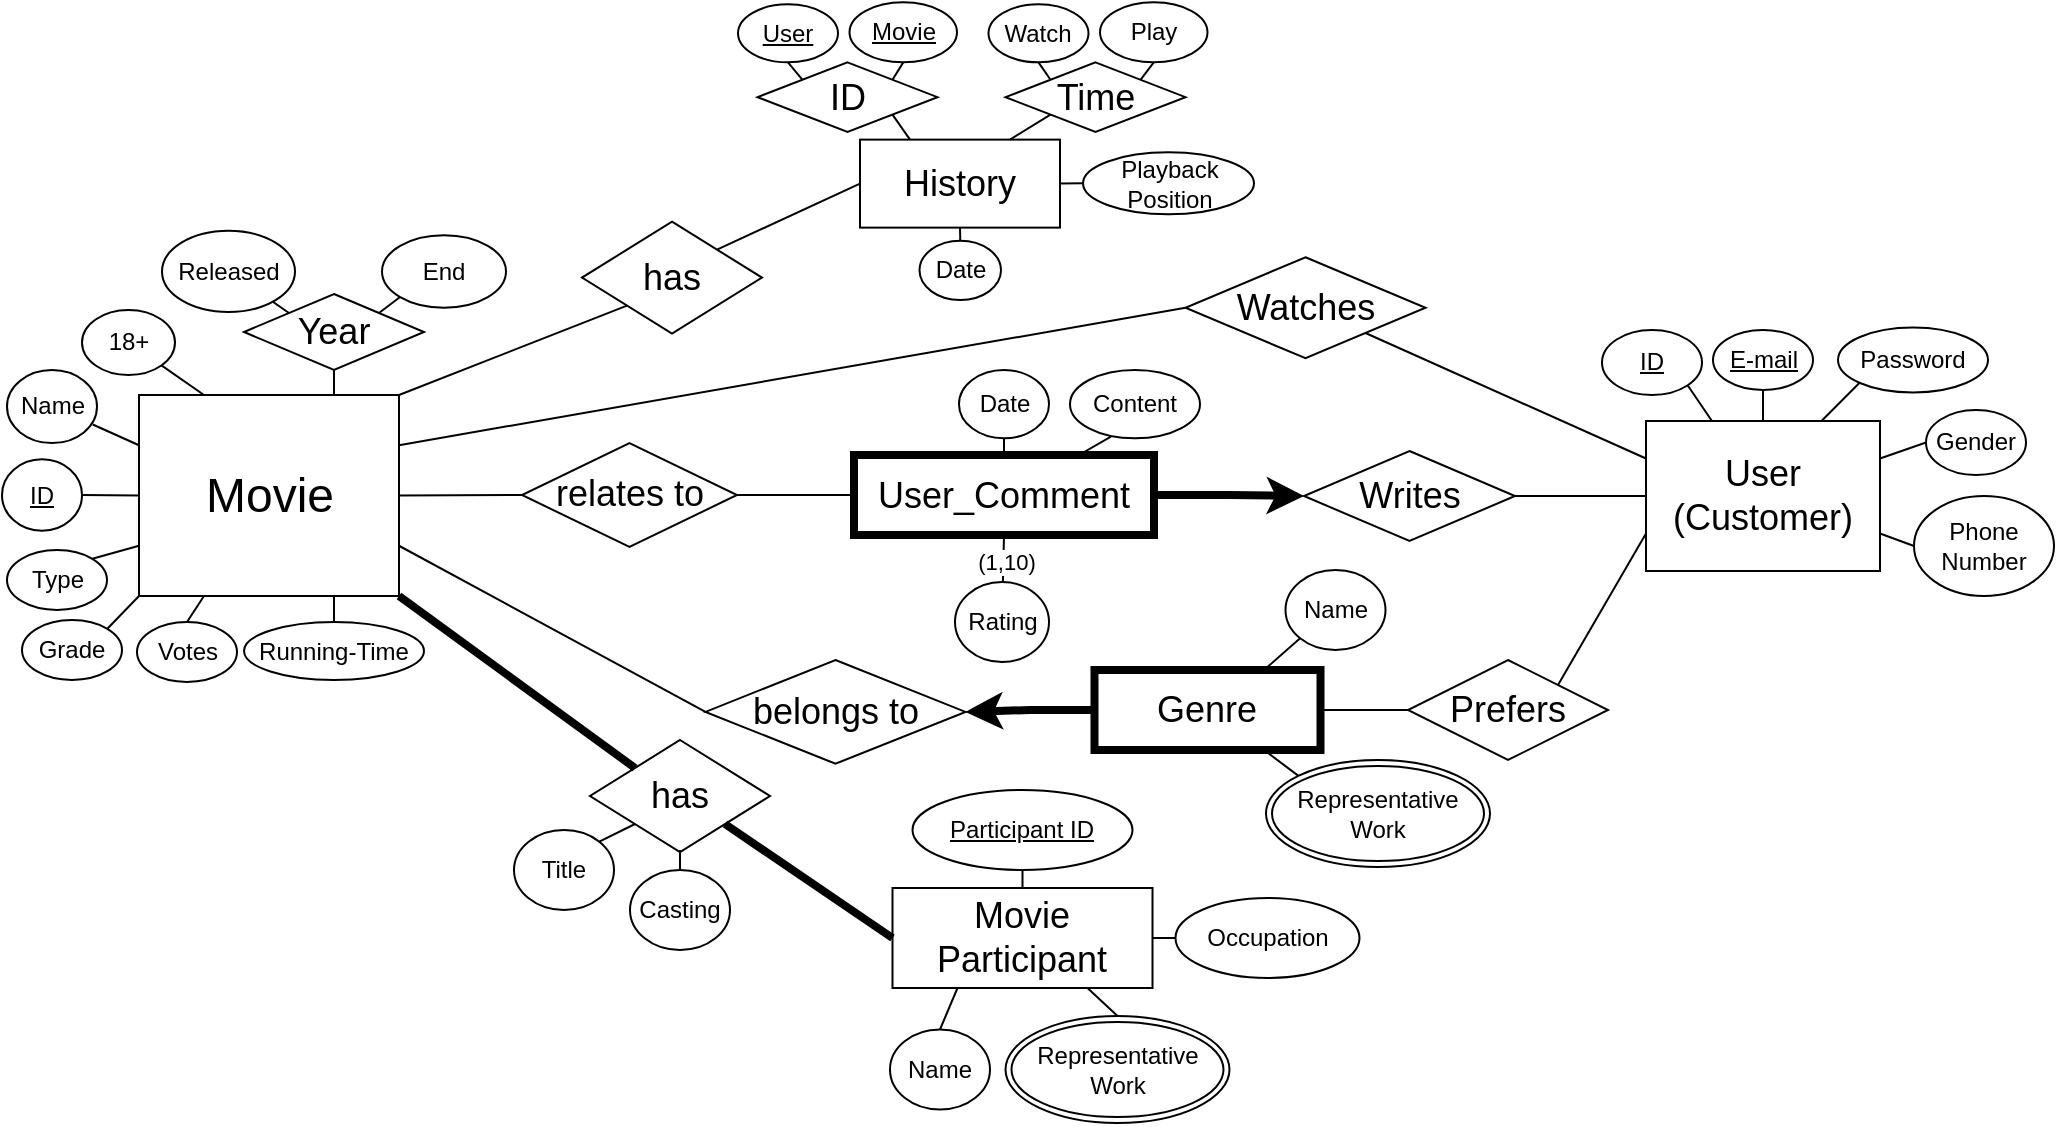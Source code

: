 <mxfile version="24.7.14" pages="2">
  <diagram id="rgVw4Kh5Wtp_J3KKhTi0" name="ER">
    <mxGraphModel dx="-350" dy="671" grid="1" gridSize="10" guides="1" tooltips="1" connect="1" arrows="1" fold="1" page="1" pageScale="1" pageWidth="827" pageHeight="1169" math="0" shadow="0">
      <root>
        <mxCell id="0" />
        <mxCell id="1" parent="0" />
        <mxCell id="Y2QeQmpJSXi7cNchoxGy-1" value="Type" style="ellipse;whiteSpace=wrap;html=1;align=center;rounded=1;" vertex="1" parent="1">
          <mxGeometry x="1912.5" y="570" width="50" height="30" as="geometry" />
        </mxCell>
        <mxCell id="Y2QeQmpJSXi7cNchoxGy-2" value="" style="edgeStyle=orthogonalEdgeStyle;rounded=0;orthogonalLoop=1;jettySize=auto;html=1;" edge="1" parent="1" source="Y2QeQmpJSXi7cNchoxGy-3">
          <mxGeometry relative="1" as="geometry">
            <mxPoint x="2637.5" y="543" as="targetPoint" />
          </mxGeometry>
        </mxCell>
        <mxCell id="Y2QeQmpJSXi7cNchoxGy-3" value="&lt;span style=&quot;font-size: 18px;&quot;&gt;User&lt;br&gt;(Customer)&lt;/span&gt;" style="whiteSpace=wrap;html=1;align=center;rounded=0;" vertex="1" parent="1">
          <mxGeometry x="2732" y="505.5" width="117" height="75" as="geometry" />
        </mxCell>
        <mxCell id="Y2QeQmpJSXi7cNchoxGy-4" value="&lt;font style=&quot;font-size: 18px;&quot;&gt;Movie Participant&lt;/font&gt;" style="whiteSpace=wrap;html=1;align=center;rounded=0;" vertex="1" parent="1">
          <mxGeometry x="2355.25" y="739" width="130" height="50" as="geometry" />
        </mxCell>
        <mxCell id="Y2QeQmpJSXi7cNchoxGy-5" value="&lt;u&gt;ID&lt;/u&gt;" style="ellipse;whiteSpace=wrap;html=1;align=center;rounded=1;" vertex="1" parent="1">
          <mxGeometry x="2710" y="460" width="50" height="32.5" as="geometry" />
        </mxCell>
        <mxCell id="Y2QeQmpJSXi7cNchoxGy-6" value="" style="endArrow=none;html=1;rounded=1;exitX=1;exitY=1;exitDx=0;exitDy=0;" edge="1" parent="1" source="Y2QeQmpJSXi7cNchoxGy-5" target="Y2QeQmpJSXi7cNchoxGy-3">
          <mxGeometry relative="1" as="geometry">
            <mxPoint x="2517.5" y="492.5" as="sourcePoint" />
            <mxPoint x="2677.5" y="492.5" as="targetPoint" />
          </mxGeometry>
        </mxCell>
        <mxCell id="Y2QeQmpJSXi7cNchoxGy-7" value="&lt;u&gt;E-mail&lt;/u&gt;" style="ellipse;whiteSpace=wrap;html=1;align=center;rounded=1;" vertex="1" parent="1">
          <mxGeometry x="2765.5" y="460" width="50" height="30" as="geometry" />
        </mxCell>
        <mxCell id="Y2QeQmpJSXi7cNchoxGy-8" value="" style="endArrow=none;html=1;rounded=1;exitX=0.5;exitY=1;exitDx=0;exitDy=0;entryX=0.5;entryY=0;entryDx=0;entryDy=0;" edge="1" parent="1" source="Y2QeQmpJSXi7cNchoxGy-7" target="Y2QeQmpJSXi7cNchoxGy-3">
          <mxGeometry relative="1" as="geometry">
            <mxPoint x="2760.5" y="436.5" as="sourcePoint" />
            <mxPoint x="2817.5" y="452.5" as="targetPoint" />
          </mxGeometry>
        </mxCell>
        <mxCell id="Y2QeQmpJSXi7cNchoxGy-9" value="Password" style="ellipse;whiteSpace=wrap;html=1;align=center;rounded=1;" vertex="1" parent="1">
          <mxGeometry x="2828" y="458.75" width="75" height="32.5" as="geometry" />
        </mxCell>
        <mxCell id="Y2QeQmpJSXi7cNchoxGy-10" value="" style="endArrow=none;html=1;rounded=1;exitX=0;exitY=1;exitDx=0;exitDy=0;entryX=0.75;entryY=0;entryDx=0;entryDy=0;" edge="1" parent="1" source="Y2QeQmpJSXi7cNchoxGy-9" target="Y2QeQmpJSXi7cNchoxGy-3">
          <mxGeometry relative="1" as="geometry">
            <mxPoint x="2790.5" y="386.5" as="sourcePoint" />
            <mxPoint x="2827.5" y="462.5" as="targetPoint" />
          </mxGeometry>
        </mxCell>
        <mxCell id="Y2QeQmpJSXi7cNchoxGy-11" value="Gender" style="ellipse;whiteSpace=wrap;html=1;align=center;rounded=1;" vertex="1" parent="1">
          <mxGeometry x="2872" y="500" width="50" height="32.5" as="geometry" />
        </mxCell>
        <mxCell id="Y2QeQmpJSXi7cNchoxGy-12" value="" style="endArrow=none;html=1;rounded=1;exitX=0;exitY=0.5;exitDx=0;exitDy=0;entryX=1;entryY=0.25;entryDx=0;entryDy=0;" edge="1" parent="1" source="Y2QeQmpJSXi7cNchoxGy-11" target="Y2QeQmpJSXi7cNchoxGy-3">
          <mxGeometry relative="1" as="geometry">
            <mxPoint x="2790.5" y="386.5" as="sourcePoint" />
            <mxPoint x="2827.5" y="462.5" as="targetPoint" />
          </mxGeometry>
        </mxCell>
        <mxCell id="Y2QeQmpJSXi7cNchoxGy-13" value="Phone Number" style="ellipse;whiteSpace=wrap;html=1;align=center;rounded=1;" vertex="1" parent="1">
          <mxGeometry x="2866" y="543" width="70" height="50" as="geometry" />
        </mxCell>
        <mxCell id="Y2QeQmpJSXi7cNchoxGy-14" value="" style="endArrow=none;html=1;rounded=1;entryX=1;entryY=0.75;entryDx=0;entryDy=0;exitX=0;exitY=0.5;exitDx=0;exitDy=0;" edge="1" parent="1" source="Y2QeQmpJSXi7cNchoxGy-13" target="Y2QeQmpJSXi7cNchoxGy-3">
          <mxGeometry relative="1" as="geometry">
            <mxPoint x="2975" y="452.5" as="sourcePoint" />
            <mxPoint x="2827.5" y="462.5" as="targetPoint" />
          </mxGeometry>
        </mxCell>
        <mxCell id="Y2QeQmpJSXi7cNchoxGy-15" value="Name" style="ellipse;whiteSpace=wrap;html=1;align=center;rounded=1;" vertex="1" parent="1">
          <mxGeometry x="1912.5" y="480" width="45" height="36.56" as="geometry" />
        </mxCell>
        <mxCell id="Y2QeQmpJSXi7cNchoxGy-16" value="Running-Time" style="ellipse;whiteSpace=wrap;html=1;align=center;rounded=1;" vertex="1" parent="1">
          <mxGeometry x="2031" y="606" width="90" height="29" as="geometry" />
        </mxCell>
        <mxCell id="Y2QeQmpJSXi7cNchoxGy-17" value="Released" style="ellipse;whiteSpace=wrap;html=1;align=center;rounded=1;" vertex="1" parent="1">
          <mxGeometry x="1990" y="410.41" width="66.5" height="40.63" as="geometry" />
        </mxCell>
        <mxCell id="Y2QeQmpJSXi7cNchoxGy-18" value="18+" style="ellipse;whiteSpace=wrap;html=1;align=center;rounded=1;" vertex="1" parent="1">
          <mxGeometry x="1950" y="450" width="46.5" height="32.5" as="geometry" />
        </mxCell>
        <mxCell id="Y2QeQmpJSXi7cNchoxGy-19" value="&lt;font style=&quot;font-size: 24px;&quot;&gt;Movie&lt;/font&gt;" style="whiteSpace=wrap;html=1;align=center;rounded=0;" vertex="1" parent="1">
          <mxGeometry x="1978.5" y="492.5" width="130" height="100.5" as="geometry" />
        </mxCell>
        <mxCell id="Y2QeQmpJSXi7cNchoxGy-20" value="&lt;font style=&quot;font-size: 18px;&quot;&gt;Prefers&lt;/font&gt;" style="shape=rhombus;perimeter=rhombusPerimeter;whiteSpace=wrap;html=1;align=center;rounded=0;" vertex="1" parent="1">
          <mxGeometry x="2613" y="625" width="100" height="50" as="geometry" />
        </mxCell>
        <mxCell id="Y2QeQmpJSXi7cNchoxGy-21" value="&lt;font style=&quot;font-size: 18px;&quot;&gt;User_Comment&lt;/font&gt;" style="whiteSpace=wrap;html=1;align=center;rounded=0;glass=0;strokeWidth=4;" vertex="1" parent="1">
          <mxGeometry x="2336" y="522.5" width="150" height="40" as="geometry" />
        </mxCell>
        <mxCell id="Y2QeQmpJSXi7cNchoxGy-22" value="Rating" style="ellipse;whiteSpace=wrap;html=1;align=center;rounded=1;" vertex="1" parent="1">
          <mxGeometry x="2386.5" y="586" width="47" height="40" as="geometry" />
        </mxCell>
        <mxCell id="Y2QeQmpJSXi7cNchoxGy-24" value="&lt;u&gt;ID&lt;/u&gt;" style="ellipse;whiteSpace=wrap;html=1;align=center;rounded=1;" vertex="1" parent="1">
          <mxGeometry x="1910" y="524.61" width="40" height="35.78" as="geometry" />
        </mxCell>
        <mxCell id="Y2QeQmpJSXi7cNchoxGy-25" value="" style="endArrow=none;html=1;rounded=1;exitX=0;exitY=0.5;exitDx=0;exitDy=0;entryX=1;entryY=0.5;entryDx=0;entryDy=0;" edge="1" parent="1" source="Y2QeQmpJSXi7cNchoxGy-19" target="Y2QeQmpJSXi7cNchoxGy-24">
          <mxGeometry relative="1" as="geometry">
            <mxPoint x="2257.5" y="506.5" as="sourcePoint" />
            <mxPoint x="2332.5" y="506.5" as="targetPoint" />
          </mxGeometry>
        </mxCell>
        <mxCell id="Y2QeQmpJSXi7cNchoxGy-26" value="" style="endArrow=none;html=1;rounded=1;entryX=0.953;entryY=0.745;entryDx=0;entryDy=0;exitX=0;exitY=0.25;exitDx=0;exitDy=0;entryPerimeter=0;" edge="1" parent="1" source="Y2QeQmpJSXi7cNchoxGy-19" target="Y2QeQmpJSXi7cNchoxGy-15">
          <mxGeometry relative="1" as="geometry">
            <mxPoint x="1956.5" y="523.5" as="sourcePoint" />
            <mxPoint x="1890.5" y="485.5" as="targetPoint" />
          </mxGeometry>
        </mxCell>
        <mxCell id="Y2QeQmpJSXi7cNchoxGy-27" value="" style="endArrow=none;html=1;rounded=1;entryX=1;entryY=0;entryDx=0;entryDy=0;exitX=0;exitY=0.75;exitDx=0;exitDy=0;" edge="1" parent="1" source="Y2QeQmpJSXi7cNchoxGy-19" target="Y2QeQmpJSXi7cNchoxGy-1">
          <mxGeometry relative="1" as="geometry">
            <mxPoint x="1995.5" y="571.5" as="sourcePoint" />
            <mxPoint x="1910.5" y="435.5" as="targetPoint" />
          </mxGeometry>
        </mxCell>
        <mxCell id="Y2QeQmpJSXi7cNchoxGy-28" value="" style="endArrow=none;html=1;rounded=1;entryX=0.5;entryY=0;entryDx=0;entryDy=0;exitX=0.75;exitY=1;exitDx=0;exitDy=0;" edge="1" parent="1" source="Y2QeQmpJSXi7cNchoxGy-19" target="Y2QeQmpJSXi7cNchoxGy-16">
          <mxGeometry relative="1" as="geometry">
            <mxPoint x="2002.5" y="481.5" as="sourcePoint" />
            <mxPoint x="1950.5" y="395.5" as="targetPoint" />
          </mxGeometry>
        </mxCell>
        <mxCell id="Y2QeQmpJSXi7cNchoxGy-29" value="" style="endArrow=none;html=1;rounded=1;exitX=0;exitY=0;exitDx=0;exitDy=0;" edge="1" parent="1" source="Y2QeQmpJSXi7cNchoxGy-69" target="Y2QeQmpJSXi7cNchoxGy-17">
          <mxGeometry relative="1" as="geometry">
            <mxPoint x="2019" y="393" as="sourcePoint" />
            <mxPoint x="2017" y="404" as="targetPoint" />
          </mxGeometry>
        </mxCell>
        <mxCell id="Y2QeQmpJSXi7cNchoxGy-30" value="" style="endArrow=none;html=1;rounded=1;entryX=1;entryY=1;entryDx=0;entryDy=0;exitX=0.25;exitY=0;exitDx=0;exitDy=0;" edge="1" parent="1" source="Y2QeQmpJSXi7cNchoxGy-19" target="Y2QeQmpJSXi7cNchoxGy-18">
          <mxGeometry relative="1" as="geometry">
            <mxPoint x="2002.5" y="481.5" as="sourcePoint" />
            <mxPoint x="2054.5" y="380.5" as="targetPoint" />
          </mxGeometry>
        </mxCell>
        <mxCell id="Y2QeQmpJSXi7cNchoxGy-31" value="Date" style="ellipse;whiteSpace=wrap;html=1;align=center;rounded=1;" vertex="1" parent="1">
          <mxGeometry x="2388.5" y="480" width="45" height="34.13" as="geometry" />
        </mxCell>
        <mxCell id="Y2QeQmpJSXi7cNchoxGy-32" value="Content" style="ellipse;whiteSpace=wrap;html=1;align=center;rounded=1;" vertex="1" parent="1">
          <mxGeometry x="2444" y="480" width="65" height="34.13" as="geometry" />
        </mxCell>
        <mxCell id="Y2QeQmpJSXi7cNchoxGy-34" value="" style="endArrow=none;html=1;rounded=1;exitX=0.5;exitY=1;exitDx=0;exitDy=0;" edge="1" parent="1" source="Y2QeQmpJSXi7cNchoxGy-21" target="Y2QeQmpJSXi7cNchoxGy-22">
          <mxGeometry relative="1" as="geometry">
            <mxPoint x="2434" y="780" as="sourcePoint" />
            <mxPoint x="2338" y="592.5" as="targetPoint" />
          </mxGeometry>
        </mxCell>
        <mxCell id="CK9RRE3O3jIJMYVnEYLk-2" value="(1,10)" style="edgeLabel;html=1;align=center;verticalAlign=middle;resizable=0;points=[];" vertex="1" connectable="0" parent="Y2QeQmpJSXi7cNchoxGy-34">
          <mxGeometry x="-0.424" y="1" relative="1" as="geometry">
            <mxPoint y="6" as="offset" />
          </mxGeometry>
        </mxCell>
        <mxCell id="Y2QeQmpJSXi7cNchoxGy-35" value="" style="endArrow=none;html=1;rounded=1;exitX=0.5;exitY=0;exitDx=0;exitDy=0;entryX=0.5;entryY=1;entryDx=0;entryDy=0;" edge="1" parent="1" source="Y2QeQmpJSXi7cNchoxGy-21" target="Y2QeQmpJSXi7cNchoxGy-31">
          <mxGeometry relative="1" as="geometry">
            <mxPoint x="2444" y="790" as="sourcePoint" />
            <mxPoint x="2411" y="506.5" as="targetPoint" />
          </mxGeometry>
        </mxCell>
        <mxCell id="Y2QeQmpJSXi7cNchoxGy-36" value="" style="endArrow=none;html=1;rounded=1;exitX=0.75;exitY=0;exitDx=0;exitDy=0;entryX=0.315;entryY=0.975;entryDx=0;entryDy=0;entryPerimeter=0;" edge="1" parent="1" source="Y2QeQmpJSXi7cNchoxGy-21" target="Y2QeQmpJSXi7cNchoxGy-32">
          <mxGeometry relative="1" as="geometry">
            <mxPoint x="2454" y="800" as="sourcePoint" />
            <mxPoint x="2441" y="690" as="targetPoint" />
          </mxGeometry>
        </mxCell>
        <mxCell id="Y2QeQmpJSXi7cNchoxGy-37" value="&lt;font style=&quot;font-size: 18px;&quot;&gt;Writes&lt;/font&gt;" style="shape=rhombus;perimeter=rhombusPerimeter;whiteSpace=wrap;html=1;align=center;rounded=0;" vertex="1" parent="1">
          <mxGeometry x="2561" y="520.5" width="105.5" height="45" as="geometry" />
        </mxCell>
        <mxCell id="Y2QeQmpJSXi7cNchoxGy-38" value="&lt;span style=&quot;font-size: 18px;&quot;&gt;relates to&lt;/span&gt;" style="shape=rhombus;perimeter=rhombusPerimeter;whiteSpace=wrap;html=1;align=center;rounded=0;" vertex="1" parent="1">
          <mxGeometry x="2170" y="516.56" width="107.5" height="51.88" as="geometry" />
        </mxCell>
        <mxCell id="Y2QeQmpJSXi7cNchoxGy-39" value="Name" style="ellipse;whiteSpace=wrap;html=1;align=center;rounded=1;" vertex="1" parent="1">
          <mxGeometry x="2354" y="809.75" width="50" height="40" as="geometry" />
        </mxCell>
        <mxCell id="Y2QeQmpJSXi7cNchoxGy-40" value="Occupation" style="ellipse;whiteSpace=wrap;html=1;align=center;rounded=1;" vertex="1" parent="1">
          <mxGeometry x="2496.75" y="744" width="92" height="40" as="geometry" />
        </mxCell>
        <mxCell id="Y2QeQmpJSXi7cNchoxGy-42" value="&lt;u&gt;Participant ID&lt;/u&gt;" style="ellipse;whiteSpace=wrap;html=1;align=center;rounded=1;" vertex="1" parent="1">
          <mxGeometry x="2365.25" y="690" width="110" height="40" as="geometry" />
        </mxCell>
        <mxCell id="Y2QeQmpJSXi7cNchoxGy-43" value="" style="endArrow=none;html=1;rounded=1;entryX=0.5;entryY=0;entryDx=0;entryDy=0;exitX=0.75;exitY=1;exitDx=0;exitDy=0;" edge="1" parent="1" source="Y2QeQmpJSXi7cNchoxGy-4" target="ez08-odmeZJ5CBeFPg-b-1">
          <mxGeometry relative="1" as="geometry">
            <mxPoint x="1903.75" y="814" as="sourcePoint" />
            <mxPoint x="2468.75" y="811.0" as="targetPoint" />
          </mxGeometry>
        </mxCell>
        <mxCell id="Y2QeQmpJSXi7cNchoxGy-44" value="" style="endArrow=none;html=1;rounded=1;entryX=0;entryY=0.5;entryDx=0;entryDy=0;exitX=1;exitY=0.5;exitDx=0;exitDy=0;" edge="1" parent="1" source="Y2QeQmpJSXi7cNchoxGy-4" target="Y2QeQmpJSXi7cNchoxGy-40">
          <mxGeometry relative="1" as="geometry">
            <mxPoint x="2398.75" y="816" as="sourcePoint" />
            <mxPoint x="2403.75" y="835" as="targetPoint" />
          </mxGeometry>
        </mxCell>
        <mxCell id="Y2QeQmpJSXi7cNchoxGy-45" value="" style="endArrow=none;html=1;rounded=1;entryX=0.5;entryY=1;entryDx=0;entryDy=0;exitX=0.5;exitY=0;exitDx=0;exitDy=0;" edge="1" parent="1" source="Y2QeQmpJSXi7cNchoxGy-4" target="Y2QeQmpJSXi7cNchoxGy-42">
          <mxGeometry relative="1" as="geometry">
            <mxPoint x="2408.75" y="826" as="sourcePoint" />
            <mxPoint x="2413.75" y="845" as="targetPoint" />
          </mxGeometry>
        </mxCell>
        <mxCell id="Y2QeQmpJSXi7cNchoxGy-46" value="" style="endArrow=none;html=1;rounded=1;exitX=0.25;exitY=1;exitDx=0;exitDy=0;entryX=0.5;entryY=0;entryDx=0;entryDy=0;" edge="1" parent="1" source="Y2QeQmpJSXi7cNchoxGy-4" target="Y2QeQmpJSXi7cNchoxGy-39">
          <mxGeometry relative="1" as="geometry">
            <mxPoint x="2418.75" y="836" as="sourcePoint" />
            <mxPoint x="2457.75" y="720" as="targetPoint" />
          </mxGeometry>
        </mxCell>
        <mxCell id="Y2QeQmpJSXi7cNchoxGy-47" value="End" style="ellipse;whiteSpace=wrap;html=1;align=center;rounded=1;" vertex="1" parent="1">
          <mxGeometry x="2100" y="412.63" width="62" height="36.19" as="geometry" />
        </mxCell>
        <mxCell id="Y2QeQmpJSXi7cNchoxGy-48" value="" style="endArrow=none;html=1;rounded=1;entryX=0;entryY=1;entryDx=0;entryDy=0;exitX=1;exitY=0;exitDx=0;exitDy=0;" edge="1" parent="1" source="Y2QeQmpJSXi7cNchoxGy-69" target="Y2QeQmpJSXi7cNchoxGy-47">
          <mxGeometry relative="1" as="geometry">
            <mxPoint x="2069" y="383" as="sourcePoint" />
            <mxPoint x="2042.5" y="630.5" as="targetPoint" />
          </mxGeometry>
        </mxCell>
        <mxCell id="Y2QeQmpJSXi7cNchoxGy-49" value="" style="edgeStyle=orthogonalEdgeStyle;rounded=0;orthogonalLoop=1;jettySize=auto;html=1;strokeWidth=4;" edge="1" parent="1" source="Y2QeQmpJSXi7cNchoxGy-50" target="Y2QeQmpJSXi7cNchoxGy-73">
          <mxGeometry relative="1" as="geometry" />
        </mxCell>
        <mxCell id="Y2QeQmpJSXi7cNchoxGy-50" value="&lt;font style=&quot;font-size: 18px;&quot;&gt;Genre&lt;/font&gt;" style="whiteSpace=wrap;html=1;align=center;rounded=0;strokeWidth=4;" vertex="1" parent="1">
          <mxGeometry x="2456.25" y="630" width="113" height="40" as="geometry" />
        </mxCell>
        <mxCell id="Y2QeQmpJSXi7cNchoxGy-51" value="&lt;font style=&quot;font-size: 18px;&quot;&gt;History&lt;/font&gt;" style="whiteSpace=wrap;html=1;align=center;rounded=0;" vertex="1" parent="1">
          <mxGeometry x="2339" y="364.81" width="100" height="44" as="geometry" />
        </mxCell>
        <mxCell id="Y2QeQmpJSXi7cNchoxGy-52" value="&lt;font style=&quot;font-size: 18px;&quot;&gt;Watches&lt;/font&gt;" style="shape=rhombus;perimeter=rhombusPerimeter;whiteSpace=wrap;html=1;align=center;rounded=0;" vertex="1" parent="1">
          <mxGeometry x="2501.75" y="423.63" width="120" height="50.5" as="geometry" />
        </mxCell>
        <mxCell id="Y2QeQmpJSXi7cNchoxGy-53" value="Name" style="ellipse;whiteSpace=wrap;html=1;align=center;rounded=1;" vertex="1" parent="1">
          <mxGeometry x="2551.75" y="580" width="50" height="40" as="geometry" />
        </mxCell>
        <mxCell id="Y2QeQmpJSXi7cNchoxGy-54" value="&lt;font style=&quot;font-size: 18px;&quot;&gt;has&lt;/font&gt;" style="shape=rhombus;perimeter=rhombusPerimeter;whiteSpace=wrap;html=1;align=center;rounded=0;" vertex="1" parent="1">
          <mxGeometry x="2204" y="665" width="90" height="56" as="geometry" />
        </mxCell>
        <mxCell id="Y2QeQmpJSXi7cNchoxGy-55" value="" style="endArrow=none;html=1;rounded=1;entryX=0.75;entryY=0;entryDx=0;entryDy=0;exitX=0;exitY=1;exitDx=0;exitDy=0;" edge="1" parent="1" source="Y2QeQmpJSXi7cNchoxGy-53" target="Y2QeQmpJSXi7cNchoxGy-50">
          <mxGeometry relative="1" as="geometry">
            <mxPoint x="2537.75" y="600" as="sourcePoint" />
            <mxPoint x="2513.75" y="655.5" as="targetPoint" />
          </mxGeometry>
        </mxCell>
        <mxCell id="Y2QeQmpJSXi7cNchoxGy-58" value="Watch" style="ellipse;whiteSpace=wrap;html=1;align=center;rounded=1;" vertex="1" parent="1">
          <mxGeometry x="2403.25" y="297.18" width="50" height="29" as="geometry" />
        </mxCell>
        <mxCell id="Y2QeQmpJSXi7cNchoxGy-59" value="Play" style="ellipse;whiteSpace=wrap;html=1;align=center;rounded=1;" vertex="1" parent="1">
          <mxGeometry x="2459" y="296.18" width="53.75" height="30" as="geometry" />
        </mxCell>
        <mxCell id="Y2QeQmpJSXi7cNchoxGy-60" value="" style="endArrow=none;html=1;rounded=1;entryX=0;entryY=0;entryDx=0;entryDy=0;exitX=0.5;exitY=1;exitDx=0;exitDy=0;" edge="1" parent="1" source="Y2QeQmpJSXi7cNchoxGy-58" target="Y2QeQmpJSXi7cNchoxGy-71">
          <mxGeometry relative="1" as="geometry">
            <mxPoint x="2374.75" y="471.18" as="sourcePoint" />
            <mxPoint x="2391.75" y="495.18" as="targetPoint" />
          </mxGeometry>
        </mxCell>
        <mxCell id="Y2QeQmpJSXi7cNchoxGy-61" value="" style="endArrow=none;html=1;rounded=1;entryX=1;entryY=0;entryDx=0;entryDy=0;exitX=0.5;exitY=1;exitDx=0;exitDy=0;" edge="1" parent="1" source="Y2QeQmpJSXi7cNchoxGy-59" target="Y2QeQmpJSXi7cNchoxGy-71">
          <mxGeometry relative="1" as="geometry">
            <mxPoint x="2384.75" y="481.18" as="sourcePoint" />
            <mxPoint x="2401.75" y="505.18" as="targetPoint" />
          </mxGeometry>
        </mxCell>
        <mxCell id="Y2QeQmpJSXi7cNchoxGy-62" value="" style="endArrow=none;html=1;rounded=1;entryX=0.5;entryY=1;entryDx=0;entryDy=0;exitX=0.5;exitY=0;exitDx=0;exitDy=0;" edge="1" parent="1" source="Y2QeQmpJSXi7cNchoxGy-63" target="Y2QeQmpJSXi7cNchoxGy-51">
          <mxGeometry relative="1" as="geometry">
            <mxPoint x="2276.5" y="466.31" as="sourcePoint" />
            <mxPoint x="2350.5" y="464.31" as="targetPoint" />
          </mxGeometry>
        </mxCell>
        <mxCell id="Y2QeQmpJSXi7cNchoxGy-63" value="Date" style="ellipse;whiteSpace=wrap;html=1;align=center;rounded=1;" vertex="1" parent="1">
          <mxGeometry x="2368.75" y="415.37" width="40.75" height="29.63" as="geometry" />
        </mxCell>
        <mxCell id="Y2QeQmpJSXi7cNchoxGy-64" value="Playback&lt;br&gt;Position" style="ellipse;whiteSpace=wrap;html=1;align=center;rounded=1;" vertex="1" parent="1">
          <mxGeometry x="2450.5" y="371.18" width="85.5" height="31" as="geometry" />
        </mxCell>
        <mxCell id="Y2QeQmpJSXi7cNchoxGy-65" value="" style="endArrow=none;html=1;rounded=1;entryX=1;entryY=0.5;entryDx=0;entryDy=0;exitX=0;exitY=0.5;exitDx=0;exitDy=0;" edge="1" parent="1" source="Y2QeQmpJSXi7cNchoxGy-64" target="Y2QeQmpJSXi7cNchoxGy-51">
          <mxGeometry relative="1" as="geometry">
            <mxPoint x="2331" y="426.81" as="sourcePoint" />
            <mxPoint x="2349" y="407.81" as="targetPoint" />
          </mxGeometry>
        </mxCell>
        <mxCell id="Y2QeQmpJSXi7cNchoxGy-66" value="&lt;font style=&quot;font-size: 18px;&quot;&gt;has&lt;/font&gt;" style="shape=rhombus;perimeter=rhombusPerimeter;whiteSpace=wrap;html=1;align=center;rounded=0;" vertex="1" parent="1">
          <mxGeometry x="2200" y="405.81" width="90" height="56" as="geometry" />
        </mxCell>
        <mxCell id="Y2QeQmpJSXi7cNchoxGy-68" value="" style="endArrow=none;html=1;rounded=1;entryX=0.75;entryY=1;entryDx=0;entryDy=0;exitX=0;exitY=0;exitDx=0;exitDy=0;" edge="1" parent="1" source="P1XqQ0uWZs09S3HQ0iQS-1" target="Y2QeQmpJSXi7cNchoxGy-50">
          <mxGeometry relative="1" as="geometry">
            <mxPoint x="2557.907" y="684.443" as="sourcePoint" />
            <mxPoint x="2522.75" y="680" as="targetPoint" />
          </mxGeometry>
        </mxCell>
        <mxCell id="Y2QeQmpJSXi7cNchoxGy-69" value="&lt;span style=&quot;font-size: 18px;&quot;&gt;Year&lt;/span&gt;" style="shape=rhombus;perimeter=rhombusPerimeter;whiteSpace=wrap;html=1;align=center;rounded=0;" vertex="1" parent="1">
          <mxGeometry x="2031" y="442" width="90" height="38" as="geometry" />
        </mxCell>
        <mxCell id="Y2QeQmpJSXi7cNchoxGy-71" value="&lt;span style=&quot;font-size: 18px;&quot;&gt;Time&lt;/span&gt;" style="shape=rhombus;perimeter=rhombusPerimeter;whiteSpace=wrap;html=1;align=center;rounded=0;" vertex="1" parent="1">
          <mxGeometry x="2411.75" y="326.18" width="90" height="34.82" as="geometry" />
        </mxCell>
        <mxCell id="Y2QeQmpJSXi7cNchoxGy-72" value="" style="endArrow=none;html=1;rounded=1;entryX=0.75;entryY=0;entryDx=0;entryDy=0;exitX=0;exitY=1;exitDx=0;exitDy=0;" edge="1" parent="1" source="Y2QeQmpJSXi7cNchoxGy-71" target="Y2QeQmpJSXi7cNchoxGy-51">
          <mxGeometry relative="1" as="geometry">
            <mxPoint x="2520.75" y="374.18" as="sourcePoint" />
            <mxPoint x="2448.75" y="386.18" as="targetPoint" />
          </mxGeometry>
        </mxCell>
        <mxCell id="Y2QeQmpJSXi7cNchoxGy-73" value="&lt;span style=&quot;font-size: 18px;&quot;&gt;belongs to&lt;/span&gt;" style="shape=rhombus;perimeter=rhombusPerimeter;whiteSpace=wrap;html=1;align=center;rounded=0;" vertex="1" parent="1">
          <mxGeometry x="2261.75" y="625" width="130" height="51.88" as="geometry" />
        </mxCell>
        <mxCell id="Y2QeQmpJSXi7cNchoxGy-74" value="" style="endArrow=none;html=1;rounded=0;exitX=1;exitY=0.25;exitDx=0;exitDy=0;entryX=0;entryY=0.5;entryDx=0;entryDy=0;" edge="1" parent="1" source="Y2QeQmpJSXi7cNchoxGy-19" target="Y2QeQmpJSXi7cNchoxGy-52">
          <mxGeometry relative="1" as="geometry">
            <mxPoint x="2220" y="660" as="sourcePoint" />
            <mxPoint x="2380" y="660" as="targetPoint" />
          </mxGeometry>
        </mxCell>
        <mxCell id="Y2QeQmpJSXi7cNchoxGy-75" value="" style="endArrow=none;html=1;rounded=1;entryX=1;entryY=0.5;entryDx=0;entryDy=0;exitX=0;exitY=0.5;exitDx=0;exitDy=0;" edge="1" parent="1" source="Y2QeQmpJSXi7cNchoxGy-38" target="Y2QeQmpJSXi7cNchoxGy-19">
          <mxGeometry relative="1" as="geometry">
            <mxPoint x="2378" y="573" as="sourcePoint" />
            <mxPoint x="2361" y="586" as="targetPoint" />
          </mxGeometry>
        </mxCell>
        <mxCell id="Y2QeQmpJSXi7cNchoxGy-76" value="" style="endArrow=none;html=1;rounded=1;exitX=0;exitY=0.5;exitDx=0;exitDy=0;entryX=1;entryY=0.75;entryDx=0;entryDy=0;" edge="1" parent="1" source="Y2QeQmpJSXi7cNchoxGy-73" target="Y2QeQmpJSXi7cNchoxGy-19">
          <mxGeometry relative="1" as="geometry">
            <mxPoint x="2388" y="583" as="sourcePoint" />
            <mxPoint x="2107" y="558" as="targetPoint" />
          </mxGeometry>
        </mxCell>
        <mxCell id="Y2QeQmpJSXi7cNchoxGy-77" value="" style="endArrow=none;html=1;rounded=1;entryX=1;entryY=1;entryDx=0;entryDy=0;exitX=0;exitY=0;exitDx=0;exitDy=0;strokeWidth=4;" edge="1" parent="1" source="Y2QeQmpJSXi7cNchoxGy-54" target="Y2QeQmpJSXi7cNchoxGy-19">
          <mxGeometry relative="1" as="geometry">
            <mxPoint x="2228" y="665" as="sourcePoint" />
            <mxPoint x="2119" y="578" as="targetPoint" />
          </mxGeometry>
        </mxCell>
        <mxCell id="Y2QeQmpJSXi7cNchoxGy-78" value="" style="endArrow=none;html=1;rounded=1;entryX=1;entryY=1;entryDx=0;entryDy=0;exitX=0;exitY=0.5;exitDx=0;exitDy=0;strokeWidth=4;" edge="1" parent="1" source="Y2QeQmpJSXi7cNchoxGy-4" target="Y2QeQmpJSXi7cNchoxGy-54">
          <mxGeometry relative="1" as="geometry">
            <mxPoint x="2242" y="665" as="sourcePoint" />
            <mxPoint x="2133" y="578" as="targetPoint" />
          </mxGeometry>
        </mxCell>
        <mxCell id="Y2QeQmpJSXi7cNchoxGy-79" value="" style="endArrow=none;html=1;rounded=1;entryX=1;entryY=0.5;entryDx=0;entryDy=0;exitX=0;exitY=0.5;exitDx=0;exitDy=0;" edge="1" parent="1" source="Y2QeQmpJSXi7cNchoxGy-20" target="Y2QeQmpJSXi7cNchoxGy-50">
          <mxGeometry relative="1" as="geometry">
            <mxPoint x="2270" y="690" as="sourcePoint" />
            <mxPoint x="2161" y="603" as="targetPoint" />
          </mxGeometry>
        </mxCell>
        <mxCell id="Y2QeQmpJSXi7cNchoxGy-80" value="" style="endArrow=none;html=1;rounded=1;entryX=1;entryY=0;entryDx=0;entryDy=0;exitX=0;exitY=0.75;exitDx=0;exitDy=0;" edge="1" parent="1" source="Y2QeQmpJSXi7cNchoxGy-3" target="Y2QeQmpJSXi7cNchoxGy-20">
          <mxGeometry relative="1" as="geometry">
            <mxPoint x="2268" y="705" as="sourcePoint" />
            <mxPoint x="2159" y="618" as="targetPoint" />
          </mxGeometry>
        </mxCell>
        <mxCell id="Y2QeQmpJSXi7cNchoxGy-82" value="" style="endArrow=none;html=1;rounded=1;exitX=0;exitY=0.25;exitDx=0;exitDy=0;entryX=1;entryY=1;entryDx=0;entryDy=0;strokeWidth=1;flowAnimation=0;" edge="1" parent="1" source="Y2QeQmpJSXi7cNchoxGy-3" target="Y2QeQmpJSXi7cNchoxGy-52">
          <mxGeometry relative="1" as="geometry">
            <mxPoint x="2298" y="735" as="sourcePoint" />
            <mxPoint x="2830" y="410" as="targetPoint" />
          </mxGeometry>
        </mxCell>
        <mxCell id="Y2QeQmpJSXi7cNchoxGy-83" value="" style="endArrow=none;html=1;rounded=1;entryX=0;entryY=0.5;entryDx=0;entryDy=0;exitX=1;exitY=0;exitDx=0;exitDy=0;" edge="1" parent="1" source="Y2QeQmpJSXi7cNchoxGy-66" target="Y2QeQmpJSXi7cNchoxGy-51">
          <mxGeometry relative="1" as="geometry">
            <mxPoint x="2308" y="745" as="sourcePoint" />
            <mxPoint x="2199" y="658" as="targetPoint" />
          </mxGeometry>
        </mxCell>
        <mxCell id="Y2QeQmpJSXi7cNchoxGy-84" value="" style="endArrow=none;html=1;rounded=1;entryX=0;entryY=1;entryDx=0;entryDy=0;exitX=1;exitY=0;exitDx=0;exitDy=0;" edge="1" parent="1" source="Y2QeQmpJSXi7cNchoxGy-19" target="Y2QeQmpJSXi7cNchoxGy-66">
          <mxGeometry relative="1" as="geometry">
            <mxPoint x="2318" y="755" as="sourcePoint" />
            <mxPoint x="2209" y="668" as="targetPoint" />
          </mxGeometry>
        </mxCell>
        <mxCell id="Y2QeQmpJSXi7cNchoxGy-85" value="" style="endArrow=none;html=1;rounded=1;exitX=0;exitY=0.5;exitDx=0;exitDy=0;entryX=1;entryY=0.5;entryDx=0;entryDy=0;" edge="1" parent="1" source="Y2QeQmpJSXi7cNchoxGy-21" target="Y2QeQmpJSXi7cNchoxGy-38">
          <mxGeometry relative="1" as="geometry">
            <mxPoint x="2180" y="553" as="sourcePoint" />
            <mxPoint x="2280" y="541" as="targetPoint" />
          </mxGeometry>
        </mxCell>
        <mxCell id="Y2QeQmpJSXi7cNchoxGy-86" value="Grade" style="ellipse;whiteSpace=wrap;html=1;align=center;rounded=1;" vertex="1" parent="1">
          <mxGeometry x="1920" y="605" width="50" height="30" as="geometry" />
        </mxCell>
        <mxCell id="Y2QeQmpJSXi7cNchoxGy-87" value="Votes" style="ellipse;whiteSpace=wrap;html=1;align=center;rounded=1;" vertex="1" parent="1">
          <mxGeometry x="1977.5" y="606" width="50" height="30" as="geometry" />
        </mxCell>
        <mxCell id="Y2QeQmpJSXi7cNchoxGy-88" value="" style="endArrow=none;html=1;rounded=1;entryX=1;entryY=0;entryDx=0;entryDy=0;exitX=0;exitY=1;exitDx=0;exitDy=0;" edge="1" parent="1" source="Y2QeQmpJSXi7cNchoxGy-19" target="Y2QeQmpJSXi7cNchoxGy-86">
          <mxGeometry relative="1" as="geometry">
            <mxPoint x="2086" y="603" as="sourcePoint" />
            <mxPoint x="2102" y="639" as="targetPoint" />
          </mxGeometry>
        </mxCell>
        <mxCell id="Y2QeQmpJSXi7cNchoxGy-89" value="" style="endArrow=none;html=1;rounded=1;entryX=0.5;entryY=0;entryDx=0;entryDy=0;exitX=0.25;exitY=1;exitDx=0;exitDy=0;" edge="1" parent="1" source="Y2QeQmpJSXi7cNchoxGy-19" target="Y2QeQmpJSXi7cNchoxGy-87">
          <mxGeometry relative="1" as="geometry">
            <mxPoint x="2096" y="613" as="sourcePoint" />
            <mxPoint x="2112" y="649" as="targetPoint" />
          </mxGeometry>
        </mxCell>
        <mxCell id="Y2QeQmpJSXi7cNchoxGy-90" value="Title" style="ellipse;whiteSpace=wrap;html=1;align=center;rounded=1;" vertex="1" parent="1">
          <mxGeometry x="2166" y="710" width="50" height="40" as="geometry" />
        </mxCell>
        <mxCell id="Y2QeQmpJSXi7cNchoxGy-91" value="Casting" style="ellipse;whiteSpace=wrap;html=1;align=center;rounded=1;" vertex="1" parent="1">
          <mxGeometry x="2224" y="730" width="50" height="40" as="geometry" />
        </mxCell>
        <mxCell id="Y2QeQmpJSXi7cNchoxGy-92" value="" style="endArrow=none;html=1;rounded=1;exitX=0;exitY=1;exitDx=0;exitDy=0;entryX=1;entryY=0;entryDx=0;entryDy=0;" edge="1" parent="1" source="Y2QeQmpJSXi7cNchoxGy-54" target="Y2QeQmpJSXi7cNchoxGy-90">
          <mxGeometry relative="1" as="geometry">
            <mxPoint x="2404" y="836" as="sourcePoint" />
            <mxPoint x="2388" y="864" as="targetPoint" />
          </mxGeometry>
        </mxCell>
        <mxCell id="Y2QeQmpJSXi7cNchoxGy-93" value="" style="endArrow=none;html=1;rounded=1;entryX=0.5;entryY=0;entryDx=0;entryDy=0;" edge="1" parent="1" target="Y2QeQmpJSXi7cNchoxGy-91">
          <mxGeometry relative="1" as="geometry">
            <mxPoint x="2249" y="720" as="sourcePoint" />
            <mxPoint x="2249" y="716" as="targetPoint" />
          </mxGeometry>
        </mxCell>
        <mxCell id="ez08-odmeZJ5CBeFPg-b-1" value="Representative&lt;br&gt;Work" style="ellipse;shape=doubleEllipse;margin=3;whiteSpace=wrap;html=1;align=center;" vertex="1" parent="1">
          <mxGeometry x="2411.75" y="803" width="112" height="53.5" as="geometry" />
        </mxCell>
        <mxCell id="P1XqQ0uWZs09S3HQ0iQS-1" value="Representative&lt;br&gt;Work" style="ellipse;shape=doubleEllipse;margin=3;whiteSpace=wrap;html=1;align=center;" vertex="1" parent="1">
          <mxGeometry x="2542" y="675" width="112" height="53.5" as="geometry" />
        </mxCell>
        <mxCell id="P1XqQ0uWZs09S3HQ0iQS-2" value="&lt;span style=&quot;font-size: 18px;&quot;&gt;ID&lt;/span&gt;" style="shape=rhombus;perimeter=rhombusPerimeter;whiteSpace=wrap;html=1;align=center;rounded=0;" vertex="1" parent="1">
          <mxGeometry x="2287.75" y="326.18" width="90" height="34.82" as="geometry" />
        </mxCell>
        <mxCell id="P1XqQ0uWZs09S3HQ0iQS-3" value="" style="endArrow=none;html=1;rounded=1;entryX=0.25;entryY=0;entryDx=0;entryDy=0;exitX=1;exitY=1;exitDx=0;exitDy=0;" edge="1" parent="1" source="P1XqQ0uWZs09S3HQ0iQS-2" target="Y2QeQmpJSXi7cNchoxGy-51">
          <mxGeometry relative="1" as="geometry">
            <mxPoint x="2444.75" y="362.18" as="sourcePoint" />
            <mxPoint x="2423.75" y="375.18" as="targetPoint" />
          </mxGeometry>
        </mxCell>
        <mxCell id="P1XqQ0uWZs09S3HQ0iQS-4" value="&lt;u&gt;User&lt;/u&gt;" style="ellipse;whiteSpace=wrap;html=1;align=center;rounded=1;" vertex="1" parent="1">
          <mxGeometry x="2278" y="297.18" width="50" height="29" as="geometry" />
        </mxCell>
        <mxCell id="P1XqQ0uWZs09S3HQ0iQS-5" value="&lt;u&gt;Movie&lt;/u&gt;" style="ellipse;whiteSpace=wrap;html=1;align=center;rounded=1;" vertex="1" parent="1">
          <mxGeometry x="2333.75" y="296.18" width="53.75" height="30" as="geometry" />
        </mxCell>
        <mxCell id="P1XqQ0uWZs09S3HQ0iQS-6" value="" style="endArrow=none;html=1;rounded=1;entryX=0;entryY=0;entryDx=0;entryDy=0;exitX=0.5;exitY=1;exitDx=0;exitDy=0;" edge="1" parent="1" source="P1XqQ0uWZs09S3HQ0iQS-4" target="P1XqQ0uWZs09S3HQ0iQS-2">
          <mxGeometry relative="1" as="geometry">
            <mxPoint x="2249.5" y="471.18" as="sourcePoint" />
            <mxPoint x="2309.5" y="335.18" as="targetPoint" />
          </mxGeometry>
        </mxCell>
        <mxCell id="P1XqQ0uWZs09S3HQ0iQS-7" value="" style="endArrow=none;html=1;rounded=1;entryX=1;entryY=0;entryDx=0;entryDy=0;exitX=0.5;exitY=1;exitDx=0;exitDy=0;" edge="1" parent="1" source="P1XqQ0uWZs09S3HQ0iQS-5" target="P1XqQ0uWZs09S3HQ0iQS-2">
          <mxGeometry relative="1" as="geometry">
            <mxPoint x="2259.5" y="481.18" as="sourcePoint" />
            <mxPoint x="2354.5" y="335.18" as="targetPoint" />
          </mxGeometry>
        </mxCell>
        <mxCell id="P1XqQ0uWZs09S3HQ0iQS-8" value="" style="endArrow=none;html=1;rounded=1;entryX=0.5;entryY=1;entryDx=0;entryDy=0;exitX=0.75;exitY=0;exitDx=0;exitDy=0;" edge="1" parent="1" source="Y2QeQmpJSXi7cNchoxGy-19" target="Y2QeQmpJSXi7cNchoxGy-69">
          <mxGeometry relative="1" as="geometry">
            <mxPoint x="2021" y="503" as="sourcePoint" />
            <mxPoint x="2000" y="488" as="targetPoint" />
          </mxGeometry>
        </mxCell>
        <mxCell id="CK9RRE3O3jIJMYVnEYLk-1" value="" style="edgeStyle=orthogonalEdgeStyle;rounded=0;orthogonalLoop=1;jettySize=auto;html=1;strokeWidth=4;exitX=1;exitY=0.5;exitDx=0;exitDy=0;entryX=0;entryY=0.5;entryDx=0;entryDy=0;" edge="1" parent="1" source="Y2QeQmpJSXi7cNchoxGy-21" target="Y2QeQmpJSXi7cNchoxGy-37">
          <mxGeometry relative="1" as="geometry">
            <mxPoint x="2454" y="654" as="sourcePoint" />
            <mxPoint x="2390" y="655" as="targetPoint" />
          </mxGeometry>
        </mxCell>
      </root>
    </mxGraphModel>
  </diagram>
  <diagram id="R2lEEEUBdFMjLlhIrx00" name="Crow_Foot">
    <mxGraphModel dx="1687" dy="868" grid="1" gridSize="10" guides="1" tooltips="1" connect="1" arrows="1" fold="1" page="1" pageScale="1" pageWidth="850" pageHeight="1100" background="none" math="0" shadow="1" extFonts="Permanent Marker^https://fonts.googleapis.com/css?family=Permanent+Marker">
      <root>
        <mxCell id="0" />
        <mxCell id="1" parent="0" />
        <mxCell id="OrGfQXAaAdTn9BZJPWIu-48" value="&lt;span style=&quot;font-size: 18px;&quot;&gt;User&lt;/span&gt;" style="whiteSpace=wrap;html=1;align=center;rounded=0;" parent="1" vertex="1">
          <mxGeometry x="1102" y="505.5" width="117" height="75" as="geometry" />
        </mxCell>
        <mxCell id="OrGfQXAaAdTn9BZJPWIu-49" value="&lt;font style=&quot;font-size: 18px;&quot;&gt;Movie Participants&lt;/font&gt;" style="whiteSpace=wrap;html=1;align=center;rounded=0;" parent="1" vertex="1">
          <mxGeometry x="693.75" y="759" width="130" height="50" as="geometry" />
        </mxCell>
        <mxCell id="OrGfQXAaAdTn9BZJPWIu-50" value="&lt;u&gt;ID&lt;/u&gt;" style="ellipse;whiteSpace=wrap;html=1;align=center;rounded=1;" parent="1" vertex="1">
          <mxGeometry x="1080" y="452.5" width="50" height="40" as="geometry" />
        </mxCell>
        <mxCell id="OrGfQXAaAdTn9BZJPWIu-52" value="" style="endArrow=none;html=1;rounded=1;exitX=1;exitY=1;exitDx=0;exitDy=0;" parent="1" source="OrGfQXAaAdTn9BZJPWIu-50" target="OrGfQXAaAdTn9BZJPWIu-48" edge="1">
          <mxGeometry relative="1" as="geometry">
            <mxPoint x="887.5" y="492.5" as="sourcePoint" />
            <mxPoint x="1047.5" y="492.5" as="targetPoint" />
          </mxGeometry>
        </mxCell>
        <mxCell id="OrGfQXAaAdTn9BZJPWIu-53" value="&lt;u&gt;E-mail&lt;/u&gt;" style="ellipse;whiteSpace=wrap;html=1;align=center;rounded=1;" parent="1" vertex="1">
          <mxGeometry x="1142" y="442.5" width="50" height="40" as="geometry" />
        </mxCell>
        <mxCell id="OrGfQXAaAdTn9BZJPWIu-54" value="" style="endArrow=none;html=1;rounded=1;exitX=0.5;exitY=1;exitDx=0;exitDy=0;entryX=0.5;entryY=0;entryDx=0;entryDy=0;" parent="1" source="OrGfQXAaAdTn9BZJPWIu-53" target="OrGfQXAaAdTn9BZJPWIu-48" edge="1">
          <mxGeometry relative="1" as="geometry">
            <mxPoint x="1130.5" y="436.5" as="sourcePoint" />
            <mxPoint x="1187.5" y="452.5" as="targetPoint" />
          </mxGeometry>
        </mxCell>
        <mxCell id="OrGfQXAaAdTn9BZJPWIu-55" value="Password" style="ellipse;whiteSpace=wrap;html=1;align=center;rounded=1;" parent="1" vertex="1">
          <mxGeometry x="1199.5" y="452.5" width="75" height="40" as="geometry" />
        </mxCell>
        <mxCell id="OrGfQXAaAdTn9BZJPWIu-56" value="" style="endArrow=none;html=1;rounded=1;exitX=0;exitY=1;exitDx=0;exitDy=0;entryX=0.75;entryY=0;entryDx=0;entryDy=0;" parent="1" source="OrGfQXAaAdTn9BZJPWIu-55" target="OrGfQXAaAdTn9BZJPWIu-48" edge="1">
          <mxGeometry relative="1" as="geometry">
            <mxPoint x="1160.5" y="386.5" as="sourcePoint" />
            <mxPoint x="1197.5" y="462.5" as="targetPoint" />
          </mxGeometry>
        </mxCell>
        <mxCell id="OrGfQXAaAdTn9BZJPWIu-57" value="Gender" style="ellipse;whiteSpace=wrap;html=1;align=center;rounded=1;" parent="1" vertex="1">
          <mxGeometry x="1252" y="492.5" width="50" height="40" as="geometry" />
        </mxCell>
        <mxCell id="OrGfQXAaAdTn9BZJPWIu-58" value="" style="endArrow=none;html=1;rounded=1;exitX=0;exitY=0.5;exitDx=0;exitDy=0;entryX=1;entryY=0.25;entryDx=0;entryDy=0;" parent="1" source="OrGfQXAaAdTn9BZJPWIu-57" target="OrGfQXAaAdTn9BZJPWIu-48" edge="1">
          <mxGeometry relative="1" as="geometry">
            <mxPoint x="1160.5" y="386.5" as="sourcePoint" />
            <mxPoint x="1197.5" y="462.5" as="targetPoint" />
          </mxGeometry>
        </mxCell>
        <mxCell id="OrGfQXAaAdTn9BZJPWIu-61" value="Phone Number" style="ellipse;whiteSpace=wrap;html=1;align=center;rounded=1;" parent="1" vertex="1">
          <mxGeometry x="1242" y="542.5" width="70" height="50" as="geometry" />
        </mxCell>
        <mxCell id="OrGfQXAaAdTn9BZJPWIu-62" value="" style="endArrow=none;html=1;rounded=1;entryX=1;entryY=0.75;entryDx=0;entryDy=0;exitX=0;exitY=0.5;exitDx=0;exitDy=0;" parent="1" source="OrGfQXAaAdTn9BZJPWIu-61" target="OrGfQXAaAdTn9BZJPWIu-48" edge="1">
          <mxGeometry relative="1" as="geometry">
            <mxPoint x="1345" y="452.5" as="sourcePoint" />
            <mxPoint x="1197.5" y="462.5" as="targetPoint" />
          </mxGeometry>
        </mxCell>
        <mxCell id="OrGfQXAaAdTn9BZJPWIu-76" value="&lt;font style=&quot;font-size: 18px;&quot;&gt;Prefers&lt;/font&gt;" style="shape=rhombus;perimeter=rhombusPerimeter;whiteSpace=wrap;html=1;align=center;rounded=0;" parent="1" vertex="1">
          <mxGeometry x="942" y="620" width="100" height="50" as="geometry" />
        </mxCell>
        <mxCell id="OrGfQXAaAdTn9BZJPWIu-77" value="&lt;font style=&quot;font-size: 18px;&quot;&gt;User_Comment&lt;/font&gt;" style="whiteSpace=wrap;html=1;align=center;rounded=0;" parent="1" vertex="1">
          <mxGeometry x="677" y="512.5" width="150" height="40" as="geometry" />
        </mxCell>
        <mxCell id="OrGfQXAaAdTn9BZJPWIu-78" value="Rating" style="ellipse;whiteSpace=wrap;html=1;align=center;rounded=1;" parent="1" vertex="1">
          <mxGeometry x="710" y="560" width="47" height="40" as="geometry" />
        </mxCell>
        <mxCell id="OrGfQXAaAdTn9BZJPWIu-79" value="&lt;u&gt;ID&lt;/u&gt;" style="ellipse;whiteSpace=wrap;html=1;align=center;rounded=1;" parent="1" vertex="1">
          <mxGeometry x="650" y="560" width="50" height="40" as="geometry" />
        </mxCell>
        <mxCell id="OrGfQXAaAdTn9BZJPWIu-88" value="Date" style="ellipse;whiteSpace=wrap;html=1;align=center;rounded=1;" parent="1" vertex="1">
          <mxGeometry x="710" y="464.13" width="45" height="40" as="geometry" />
        </mxCell>
        <mxCell id="OrGfQXAaAdTn9BZJPWIu-89" value="Comment" style="ellipse;whiteSpace=wrap;html=1;align=center;rounded=1;" parent="1" vertex="1">
          <mxGeometry x="761.25" y="464.13" width="65" height="40" as="geometry" />
        </mxCell>
        <mxCell id="OrGfQXAaAdTn9BZJPWIu-97" value="" style="endArrow=none;html=1;rounded=1;entryX=1;entryY=0;entryDx=0;entryDy=0;exitX=0.213;exitY=1.013;exitDx=0;exitDy=0;exitPerimeter=0;" parent="1" source="OrGfQXAaAdTn9BZJPWIu-77" target="OrGfQXAaAdTn9BZJPWIu-79" edge="1">
          <mxGeometry relative="1" as="geometry">
            <mxPoint x="765" y="760" as="sourcePoint" />
            <mxPoint x="752" y="650" as="targetPoint" />
          </mxGeometry>
        </mxCell>
        <mxCell id="OrGfQXAaAdTn9BZJPWIu-98" value="" style="endArrow=none;html=1;rounded=1;exitX=0.5;exitY=1;exitDx=0;exitDy=0;" parent="1" source="OrGfQXAaAdTn9BZJPWIu-77" target="OrGfQXAaAdTn9BZJPWIu-78" edge="1">
          <mxGeometry relative="1" as="geometry">
            <mxPoint x="775" y="770" as="sourcePoint" />
            <mxPoint x="679" y="582.5" as="targetPoint" />
          </mxGeometry>
        </mxCell>
        <mxCell id="OrGfQXAaAdTn9BZJPWIu-99" value="" style="endArrow=none;html=1;rounded=1;exitX=0.25;exitY=0;exitDx=0;exitDy=0;entryX=0.264;entryY=0.932;entryDx=0;entryDy=0;entryPerimeter=0;" parent="1" source="OrGfQXAaAdTn9BZJPWIu-77" target="OrGfQXAaAdTn9BZJPWIu-88" edge="1">
          <mxGeometry relative="1" as="geometry">
            <mxPoint x="785" y="780" as="sourcePoint" />
            <mxPoint x="752" y="496.5" as="targetPoint" />
          </mxGeometry>
        </mxCell>
        <mxCell id="OrGfQXAaAdTn9BZJPWIu-100" value="" style="endArrow=none;html=1;rounded=1;exitX=0.75;exitY=0;exitDx=0;exitDy=0;entryX=0.5;entryY=1;entryDx=0;entryDy=0;" parent="1" source="OrGfQXAaAdTn9BZJPWIu-77" target="OrGfQXAaAdTn9BZJPWIu-89" edge="1">
          <mxGeometry relative="1" as="geometry">
            <mxPoint x="795" y="790" as="sourcePoint" />
            <mxPoint x="782" y="680" as="targetPoint" />
          </mxGeometry>
        </mxCell>
        <mxCell id="OrGfQXAaAdTn9BZJPWIu-105" value="&lt;span style=&quot;font-size: 18px;&quot;&gt;Writes&lt;/span&gt;" style="shape=rhombus;perimeter=rhombusPerimeter;whiteSpace=wrap;html=1;align=center;rounded=0;" parent="1" vertex="1">
          <mxGeometry x="902" y="520.5" width="105.5" height="45" as="geometry" />
        </mxCell>
        <mxCell id="_kRaysnc5MU2M_8_n5-s-9" value="&lt;span style=&quot;font-size: 18px;&quot;&gt;relates to&lt;/span&gt;" style="shape=rhombus;perimeter=rhombusPerimeter;whiteSpace=wrap;html=1;align=center;rounded=0;" parent="1" vertex="1">
          <mxGeometry x="511" y="506.56" width="107.5" height="51.88" as="geometry" />
        </mxCell>
        <mxCell id="_kRaysnc5MU2M_8_n5-s-20" value="" style="edgeStyle=entityRelationEdgeStyle;fontSize=12;html=1;endArrow=ERone;endFill=1;rounded=1;entryX=0;entryY=0.75;entryDx=0;entryDy=0;exitX=1;exitY=0.5;exitDx=0;exitDy=0;" parent="1" source="OrGfQXAaAdTn9BZJPWIu-76" target="OrGfQXAaAdTn9BZJPWIu-48" edge="1">
          <mxGeometry width="100" height="100" relative="1" as="geometry">
            <mxPoint x="658" y="636" as="sourcePoint" />
            <mxPoint x="758" y="536" as="targetPoint" />
          </mxGeometry>
        </mxCell>
        <mxCell id="_kRaysnc5MU2M_8_n5-s-26" value="" style="edgeStyle=entityRelationEdgeStyle;fontSize=12;html=1;endArrow=ERoneToMany;rounded=1;entryX=0;entryY=0.5;entryDx=0;entryDy=0;exitX=1;exitY=0.5;exitDx=0;exitDy=0;" parent="1" source="_kRaysnc5MU2M_8_n5-s-62" target="OrGfQXAaAdTn9BZJPWIu-49" edge="1">
          <mxGeometry width="100" height="100" relative="1" as="geometry">
            <mxPoint x="647" y="743" as="sourcePoint" />
            <mxPoint x="967" y="810" as="targetPoint" />
            <Array as="points">
              <mxPoint x="600" y="760" />
            </Array>
          </mxGeometry>
        </mxCell>
        <mxCell id="_kRaysnc5MU2M_8_n5-s-29" value="" style="edgeStyle=entityRelationEdgeStyle;fontSize=12;html=1;endArrow=ERzeroToOne;endFill=1;rounded=1;entryX=0;entryY=0.5;entryDx=0;entryDy=0;exitX=1;exitY=0.5;exitDx=0;exitDy=0;" parent="1" source="OrGfQXAaAdTn9BZJPWIu-105" target="OrGfQXAaAdTn9BZJPWIu-48" edge="1">
          <mxGeometry width="100" height="100" relative="1" as="geometry">
            <mxPoint x="1090.5" y="431" as="sourcePoint" />
            <mxPoint x="893.5" y="556" as="targetPoint" />
          </mxGeometry>
        </mxCell>
        <mxCell id="_kRaysnc5MU2M_8_n5-s-33" value="" style="edgeStyle=entityRelationEdgeStyle;fontSize=12;html=1;endArrow=ERzeroToMany;endFill=1;rounded=1;exitX=0;exitY=0.5;exitDx=0;exitDy=0;" parent="1" source="OrGfQXAaAdTn9BZJPWIu-76" target="_kRaysnc5MU2M_8_n5-s-52" edge="1">
          <mxGeometry width="100" height="100" relative="1" as="geometry">
            <mxPoint x="654.75" y="735" as="sourcePoint" />
            <mxPoint x="754.75" y="635" as="targetPoint" />
          </mxGeometry>
        </mxCell>
        <mxCell id="_kRaysnc5MU2M_8_n5-s-34" value="" style="edgeStyle=entityRelationEdgeStyle;fontSize=12;html=1;endArrow=ERmandOne;rounded=1;entryX=1;entryY=0.75;entryDx=0;entryDy=0;" parent="1" source="OrGfQXAaAdTn9BZJPWIu-105" target="OrGfQXAaAdTn9BZJPWIu-77" edge="1">
          <mxGeometry width="100" height="100" relative="1" as="geometry">
            <mxPoint x="795.5" y="640" as="sourcePoint" />
            <mxPoint x="895.5" y="540" as="targetPoint" />
          </mxGeometry>
        </mxCell>
        <mxCell id="_kRaysnc5MU2M_8_n5-s-37" value="" style="edgeStyle=entityRelationEdgeStyle;fontSize=12;html=1;endArrow=ERmandOne;rounded=1;entryX=1.005;entryY=0.672;entryDx=0;entryDy=0;exitX=0;exitY=0.5;exitDx=0;exitDy=0;entryPerimeter=0;" parent="1" source="_kRaysnc5MU2M_8_n5-s-9" target="56u8kqJNubYGTSNLfcnv-119" edge="1">
          <mxGeometry width="100" height="100" relative="1" as="geometry">
            <mxPoint x="530" y="530" as="sourcePoint" />
            <mxPoint x="446.12" y="532.111" as="targetPoint" />
            <Array as="points">
              <mxPoint x="581.5" y="562.5" />
              <mxPoint x="500" y="570" />
              <mxPoint x="450" y="550" />
            </Array>
          </mxGeometry>
        </mxCell>
        <mxCell id="_kRaysnc5MU2M_8_n5-s-38" value="" style="edgeStyle=entityRelationEdgeStyle;fontSize=12;html=1;endArrow=ERmandOne;rounded=1;entryX=0;entryY=0.5;entryDx=0;entryDy=0;exitX=1;exitY=0.5;exitDx=0;exitDy=0;" parent="1" source="_kRaysnc5MU2M_8_n5-s-9" target="OrGfQXAaAdTn9BZJPWIu-77" edge="1">
          <mxGeometry width="100" height="100" relative="1" as="geometry">
            <mxPoint x="657.75" y="556.005" as="sourcePoint" />
            <mxPoint x="726.25" y="556.13" as="targetPoint" />
            <Array as="points">
              <mxPoint x="598.25" y="596.13" />
            </Array>
          </mxGeometry>
        </mxCell>
        <mxCell id="_kRaysnc5MU2M_8_n5-s-39" value="Name" style="ellipse;whiteSpace=wrap;html=1;align=center;rounded=1;" parent="1" vertex="1">
          <mxGeometry x="685.25" y="836.5" width="50" height="40" as="geometry" />
        </mxCell>
        <mxCell id="_kRaysnc5MU2M_8_n5-s-40" value="Occupation" style="ellipse;whiteSpace=wrap;html=1;align=center;rounded=1;" parent="1" vertex="1">
          <mxGeometry x="835.25" y="764" width="92" height="40" as="geometry" />
        </mxCell>
        <mxCell id="_kRaysnc5MU2M_8_n5-s-42" value="Representative&lt;br&gt;Work" style="ellipse;whiteSpace=wrap;html=1;align=center;rounded=1;" parent="1" vertex="1">
          <mxGeometry x="742.5" y="831" width="110" height="51" as="geometry" />
        </mxCell>
        <mxCell id="_kRaysnc5MU2M_8_n5-s-44" value="&lt;u&gt;Participant ID&lt;/u&gt;" style="ellipse;whiteSpace=wrap;html=1;align=center;rounded=1;" parent="1" vertex="1">
          <mxGeometry x="703.75" y="710" width="110" height="40" as="geometry" />
        </mxCell>
        <mxCell id="_kRaysnc5MU2M_8_n5-s-45" value="" style="endArrow=none;html=1;rounded=1;entryX=0.5;entryY=0;entryDx=0;entryDy=0;exitX=0.75;exitY=1;exitDx=0;exitDy=0;" parent="1" source="OrGfQXAaAdTn9BZJPWIu-49" target="_kRaysnc5MU2M_8_n5-s-42" edge="1">
          <mxGeometry relative="1" as="geometry">
            <mxPoint x="242.25" y="834" as="sourcePoint" />
            <mxPoint x="250.25" y="873" as="targetPoint" />
          </mxGeometry>
        </mxCell>
        <mxCell id="_kRaysnc5MU2M_8_n5-s-46" value="" style="endArrow=none;html=1;rounded=1;entryX=0;entryY=0.5;entryDx=0;entryDy=0;exitX=1;exitY=0.5;exitDx=0;exitDy=0;" parent="1" source="OrGfQXAaAdTn9BZJPWIu-49" target="_kRaysnc5MU2M_8_n5-s-40" edge="1">
          <mxGeometry relative="1" as="geometry">
            <mxPoint x="737.25" y="836" as="sourcePoint" />
            <mxPoint x="742.25" y="855" as="targetPoint" />
          </mxGeometry>
        </mxCell>
        <mxCell id="_kRaysnc5MU2M_8_n5-s-47" value="" style="endArrow=none;html=1;rounded=1;entryX=0.5;entryY=1;entryDx=0;entryDy=0;exitX=0.5;exitY=0;exitDx=0;exitDy=0;" parent="1" source="OrGfQXAaAdTn9BZJPWIu-49" target="_kRaysnc5MU2M_8_n5-s-44" edge="1">
          <mxGeometry relative="1" as="geometry">
            <mxPoint x="747.25" y="846" as="sourcePoint" />
            <mxPoint x="752.25" y="865" as="targetPoint" />
          </mxGeometry>
        </mxCell>
        <mxCell id="_kRaysnc5MU2M_8_n5-s-48" value="" style="endArrow=none;html=1;rounded=1;exitX=0.25;exitY=1;exitDx=0;exitDy=0;entryX=0.5;entryY=0;entryDx=0;entryDy=0;" parent="1" source="OrGfQXAaAdTn9BZJPWIu-49" target="_kRaysnc5MU2M_8_n5-s-39" edge="1">
          <mxGeometry relative="1" as="geometry">
            <mxPoint x="757.25" y="856" as="sourcePoint" />
            <mxPoint x="796.25" y="740" as="targetPoint" />
          </mxGeometry>
        </mxCell>
        <mxCell id="_kRaysnc5MU2M_8_n5-s-52" value="&lt;font style=&quot;font-size: 18px;&quot;&gt;Genre&lt;/font&gt;" style="whiteSpace=wrap;html=1;align=center;rounded=0;" parent="1" vertex="1">
          <mxGeometry x="785.25" y="625" width="113" height="40" as="geometry" />
        </mxCell>
        <mxCell id="_kRaysnc5MU2M_8_n5-s-54" value="&lt;font style=&quot;font-size: 18px;&quot;&gt;History&lt;/font&gt;" style="whiteSpace=wrap;html=1;align=center;rounded=0;" parent="1" vertex="1">
          <mxGeometry x="728.25" y="358.63" width="100" height="44" as="geometry" />
        </mxCell>
        <mxCell id="_kRaysnc5MU2M_8_n5-s-56" value="&lt;span style=&quot;font-size: 18px;&quot;&gt;Watches&lt;/span&gt;" style="shape=rhombus;perimeter=rhombusPerimeter;whiteSpace=wrap;html=1;align=center;rounded=0;" parent="1" vertex="1">
          <mxGeometry x="902" y="389.63" width="122.25" height="67" as="geometry" />
        </mxCell>
        <mxCell id="_kRaysnc5MU2M_8_n5-s-60" value="Name" style="ellipse;whiteSpace=wrap;html=1;align=center;rounded=1;" parent="1" vertex="1">
          <mxGeometry x="816.75" y="687" width="50" height="40" as="geometry" />
        </mxCell>
        <mxCell id="_kRaysnc5MU2M_8_n5-s-62" value="&lt;font style=&quot;font-size: 18px;&quot;&gt;has&lt;/font&gt;" style="shape=rhombus;perimeter=rhombusPerimeter;whiteSpace=wrap;html=1;align=center;rounded=0;" parent="1" vertex="1">
          <mxGeometry x="540" y="617" width="90" height="56" as="geometry" />
        </mxCell>
        <mxCell id="_kRaysnc5MU2M_8_n5-s-63" value="" style="edgeStyle=entityRelationEdgeStyle;fontSize=12;html=1;endArrow=ERmandOne;rounded=1;exitX=0;exitY=0.5;exitDx=0;exitDy=0;entryX=0.999;entryY=0.876;entryDx=0;entryDy=0;entryPerimeter=0;" parent="1" source="_kRaysnc5MU2M_8_n5-s-62" target="56u8kqJNubYGTSNLfcnv-119" edge="1">
          <mxGeometry width="100" height="100" relative="1" as="geometry">
            <mxPoint x="690" y="595" as="sourcePoint" />
            <mxPoint x="447.81" y="557.639" as="targetPoint" />
            <Array as="points">
              <mxPoint x="520" y="760" />
            </Array>
          </mxGeometry>
        </mxCell>
        <mxCell id="_kRaysnc5MU2M_8_n5-s-64" value="" style="endArrow=none;html=1;rounded=1;entryX=0.5;entryY=1;entryDx=0;entryDy=0;exitX=0.5;exitY=0;exitDx=0;exitDy=0;" parent="1" source="_kRaysnc5MU2M_8_n5-s-60" target="_kRaysnc5MU2M_8_n5-s-52" edge="1">
          <mxGeometry relative="1" as="geometry">
            <mxPoint x="866.75" y="595" as="sourcePoint" />
            <mxPoint x="842.75" y="650.5" as="targetPoint" />
          </mxGeometry>
        </mxCell>
        <mxCell id="_kRaysnc5MU2M_8_n5-s-71" value="Date" style="ellipse;whiteSpace=wrap;html=1;align=center;rounded=1;" parent="1" vertex="1">
          <mxGeometry x="689.75" y="309.63" width="50" height="40" as="geometry" />
        </mxCell>
        <mxCell id="_kRaysnc5MU2M_8_n5-s-72" value="" style="endArrow=none;html=1;rounded=1;entryX=0.25;entryY=0;entryDx=0;entryDy=0;exitX=1;exitY=1;exitDx=0;exitDy=0;" parent="1" source="_kRaysnc5MU2M_8_n5-s-71" target="_kRaysnc5MU2M_8_n5-s-54" edge="1">
          <mxGeometry relative="1" as="geometry">
            <mxPoint x="725.75" y="420.13" as="sourcePoint" />
            <mxPoint x="1053.25" y="676.13" as="targetPoint" />
          </mxGeometry>
        </mxCell>
        <mxCell id="_kRaysnc5MU2M_8_n5-s-74" value="Watch" style="ellipse;whiteSpace=wrap;html=1;align=center;rounded=1;" parent="1" vertex="1">
          <mxGeometry x="720.75" y="250.87" width="50" height="40" as="geometry" />
        </mxCell>
        <mxCell id="_kRaysnc5MU2M_8_n5-s-75" value="Play" style="ellipse;whiteSpace=wrap;html=1;align=center;rounded=1;" parent="1" vertex="1">
          <mxGeometry x="839.75" y="250.87" width="53.75" height="40" as="geometry" />
        </mxCell>
        <mxCell id="_kRaysnc5MU2M_8_n5-s-76" value="" style="endArrow=none;html=1;rounded=1;entryX=0;entryY=0;entryDx=0;entryDy=0;exitX=1;exitY=1;exitDx=0;exitDy=0;" parent="1" source="_kRaysnc5MU2M_8_n5-s-74" target="1Lhtd_r-0-Z76O6dxkwj-29" edge="1">
          <mxGeometry relative="1" as="geometry">
            <mxPoint x="764" y="465" as="sourcePoint" />
            <mxPoint x="781" y="489" as="targetPoint" />
          </mxGeometry>
        </mxCell>
        <mxCell id="_kRaysnc5MU2M_8_n5-s-77" value="" style="endArrow=none;html=1;rounded=1;entryX=1;entryY=0;entryDx=0;entryDy=0;exitX=0;exitY=1;exitDx=0;exitDy=0;" parent="1" source="_kRaysnc5MU2M_8_n5-s-75" target="1Lhtd_r-0-Z76O6dxkwj-29" edge="1">
          <mxGeometry relative="1" as="geometry">
            <mxPoint x="774" y="475" as="sourcePoint" />
            <mxPoint x="791" y="499" as="targetPoint" />
          </mxGeometry>
        </mxCell>
        <mxCell id="_kRaysnc5MU2M_8_n5-s-78" value="" style="endArrow=none;html=1;rounded=1;entryX=0;entryY=0.25;entryDx=0;entryDy=0;exitX=1;exitY=0.5;exitDx=0;exitDy=0;" parent="1" source="_kRaysnc5MU2M_8_n5-s-79" target="_kRaysnc5MU2M_8_n5-s-54" edge="1">
          <mxGeometry relative="1" as="geometry">
            <mxPoint x="665.75" y="460.13" as="sourcePoint" />
            <mxPoint x="739.75" y="458.13" as="targetPoint" />
          </mxGeometry>
        </mxCell>
        <mxCell id="_kRaysnc5MU2M_8_n5-s-79" value="&lt;u&gt;User_ID&lt;/u&gt;" style="ellipse;whiteSpace=wrap;html=1;align=center;rounded=1;" parent="1" vertex="1">
          <mxGeometry x="644.75" y="349.63" width="57" height="40" as="geometry" />
        </mxCell>
        <mxCell id="1Lhtd_r-0-Z76O6dxkwj-9" value="Playback&lt;br&gt;Position" style="ellipse;whiteSpace=wrap;html=1;align=center;rounded=1;" parent="1" vertex="1">
          <mxGeometry x="851.75" y="349.63" width="85.5" height="40" as="geometry" />
        </mxCell>
        <mxCell id="1Lhtd_r-0-Z76O6dxkwj-10" value="" style="endArrow=none;html=1;rounded=1;entryX=1;entryY=0.25;entryDx=0;entryDy=0;exitX=0;exitY=0.5;exitDx=0;exitDy=0;" parent="1" source="1Lhtd_r-0-Z76O6dxkwj-9" target="_kRaysnc5MU2M_8_n5-s-54" edge="1">
          <mxGeometry relative="1" as="geometry">
            <mxPoint x="720.25" y="420.63" as="sourcePoint" />
            <mxPoint x="738.25" y="401.63" as="targetPoint" />
          </mxGeometry>
        </mxCell>
        <mxCell id="1Lhtd_r-0-Z76O6dxkwj-11" value="" style="edgeStyle=entityRelationEdgeStyle;fontSize=12;html=1;endArrow=ERmandOne;rounded=1;entryX=0;entryY=0.75;entryDx=0;entryDy=0;exitX=1;exitY=0.5;exitDx=0;exitDy=0;" parent="1" source="1Lhtd_r-0-Z76O6dxkwj-12" target="_kRaysnc5MU2M_8_n5-s-54" edge="1">
          <mxGeometry width="100" height="100" relative="1" as="geometry">
            <mxPoint x="695" y="370.5" as="sourcePoint" />
            <mxPoint x="745.5" y="542.5" as="targetPoint" />
            <Array as="points">
              <mxPoint x="624.75" y="606.13" />
            </Array>
          </mxGeometry>
        </mxCell>
        <mxCell id="1Lhtd_r-0-Z76O6dxkwj-12" value="&lt;font style=&quot;font-size: 18px;&quot;&gt;has&lt;/font&gt;" style="shape=rhombus;perimeter=rhombusPerimeter;whiteSpace=wrap;html=1;align=center;rounded=0;" parent="1" vertex="1">
          <mxGeometry x="560" y="402.63" width="90" height="56" as="geometry" />
        </mxCell>
        <mxCell id="1Lhtd_r-0-Z76O6dxkwj-13" value="" style="edgeStyle=entityRelationEdgeStyle;fontSize=12;html=1;endArrow=ERmandOne;rounded=1;entryX=1.018;entryY=0.196;entryDx=0;entryDy=0;exitX=0;exitY=0.5;exitDx=0;exitDy=0;entryPerimeter=0;" parent="1" source="1Lhtd_r-0-Z76O6dxkwj-12" target="56u8kqJNubYGTSNLfcnv-119" edge="1">
          <mxGeometry width="100" height="100" relative="1" as="geometry">
            <mxPoint x="564" y="510" as="sourcePoint" />
            <mxPoint x="449.11" y="485.982" as="targetPoint" />
            <Array as="points">
              <mxPoint x="591.5" y="572.5" />
            </Array>
          </mxGeometry>
        </mxCell>
        <mxCell id="1Lhtd_r-0-Z76O6dxkwj-14" value="" style="edgeStyle=entityRelationEdgeStyle;fontSize=12;html=1;endArrow=ERoneToMany;rounded=1;entryX=0;entryY=0.5;entryDx=0;entryDy=0;exitX=1;exitY=0.5;exitDx=0;exitDy=0;" parent="1" source="_kRaysnc5MU2M_8_n5-s-62" target="_kRaysnc5MU2M_8_n5-s-52" edge="1">
          <mxGeometry width="100" height="100" relative="1" as="geometry">
            <mxPoint x="689.0" y="644.94" as="sourcePoint" />
            <mxPoint x="682.75" y="779" as="targetPoint" />
            <Array as="points">
              <mxPoint x="614.75" y="795" />
            </Array>
          </mxGeometry>
        </mxCell>
        <mxCell id="1Lhtd_r-0-Z76O6dxkwj-16" value="" style="edgeStyle=entityRelationEdgeStyle;fontSize=12;html=1;endArrow=ERzeroToOne;endFill=1;rounded=1;entryX=0;entryY=0.25;entryDx=0;entryDy=0;" parent="1" source="_kRaysnc5MU2M_8_n5-s-56" target="OrGfQXAaAdTn9BZJPWIu-48" edge="1">
          <mxGeometry width="100" height="100" relative="1" as="geometry">
            <mxPoint x="888" y="397.5" as="sourcePoint" />
            <mxPoint x="982" y="377.5" as="targetPoint" />
          </mxGeometry>
        </mxCell>
        <mxCell id="1Lhtd_r-0-Z76O6dxkwj-18" value="" style="edgeStyle=entityRelationEdgeStyle;fontSize=12;html=1;endArrow=ERzeroToMany;endFill=1;rounded=1;exitX=0;exitY=0.5;exitDx=0;exitDy=0;entryX=1;entryY=0.25;entryDx=0;entryDy=0;" parent="1" source="_kRaysnc5MU2M_8_n5-s-56" target="OrGfQXAaAdTn9BZJPWIu-77" edge="1">
          <mxGeometry width="100" height="100" relative="1" as="geometry">
            <mxPoint x="959" y="535" as="sourcePoint" />
            <mxPoint x="898" y="630" as="targetPoint" />
          </mxGeometry>
        </mxCell>
        <mxCell id="1Lhtd_r-0-Z76O6dxkwj-19" value="" style="edgeStyle=entityRelationEdgeStyle;fontSize=12;html=1;endArrow=ERoneToMany;rounded=1;exitX=0;exitY=0.5;exitDx=0;exitDy=0;entryX=1.012;entryY=0.436;entryDx=0;entryDy=0;entryPerimeter=0;" parent="1" source="_kRaysnc5MU2M_8_n5-s-56" target="56u8kqJNubYGTSNLfcnv-119" edge="1">
          <mxGeometry width="100" height="100" relative="1" as="geometry">
            <mxPoint x="618" y="658" as="sourcePoint" />
            <mxPoint x="449" y="507" as="targetPoint" />
            <Array as="points">
              <mxPoint x="610" y="770" />
            </Array>
          </mxGeometry>
        </mxCell>
        <mxCell id="1Lhtd_r-0-Z76O6dxkwj-21" value="Representative&lt;br&gt;Work" style="ellipse;whiteSpace=wrap;html=1;align=center;rounded=1;" parent="1" vertex="1">
          <mxGeometry x="884" y="676" width="110" height="51" as="geometry" />
        </mxCell>
        <mxCell id="1Lhtd_r-0-Z76O6dxkwj-23" value="" style="endArrow=none;html=1;rounded=1;entryX=0.75;entryY=1;entryDx=0;entryDy=0;exitX=0;exitY=0;exitDx=0;exitDy=0;" parent="1" source="1Lhtd_r-0-Z76O6dxkwj-21" target="_kRaysnc5MU2M_8_n5-s-52" edge="1">
          <mxGeometry relative="1" as="geometry">
            <mxPoint x="845.75" y="697" as="sourcePoint" />
            <mxPoint x="851.75" y="675" as="targetPoint" />
          </mxGeometry>
        </mxCell>
        <mxCell id="1Lhtd_r-0-Z76O6dxkwj-29" value="&lt;span style=&quot;font-size: 18px;&quot;&gt;Time&lt;/span&gt;" style="shape=rhombus;perimeter=rhombusPerimeter;whiteSpace=wrap;html=1;align=center;rounded=0;" parent="1" vertex="1">
          <mxGeometry x="761.25" y="284.5" width="90" height="56" as="geometry" />
        </mxCell>
        <mxCell id="1Lhtd_r-0-Z76O6dxkwj-34" value="" style="endArrow=none;html=1;rounded=1;entryX=0.75;entryY=0;entryDx=0;entryDy=0;exitX=0.5;exitY=1;exitDx=0;exitDy=0;" parent="1" source="1Lhtd_r-0-Z76O6dxkwj-29" target="_kRaysnc5MU2M_8_n5-s-54" edge="1">
          <mxGeometry relative="1" as="geometry">
            <mxPoint x="910" y="368" as="sourcePoint" />
            <mxPoint x="838" y="380" as="targetPoint" />
          </mxGeometry>
        </mxCell>
        <mxCell id="56u8kqJNubYGTSNLfcnv-114" value="Type" style="ellipse;whiteSpace=wrap;html=1;align=center;rounded=1;" parent="1" vertex="1">
          <mxGeometry x="207" y="553.5" width="50" height="40" as="geometry" />
        </mxCell>
        <mxCell id="56u8kqJNubYGTSNLfcnv-115" value="Name" style="ellipse;whiteSpace=wrap;html=1;align=center;rounded=1;" parent="1" vertex="1">
          <mxGeometry x="212" y="442.5" width="50" height="40" as="geometry" />
        </mxCell>
        <mxCell id="56u8kqJNubYGTSNLfcnv-116" value="Running-Time" style="ellipse;whiteSpace=wrap;html=1;align=center;rounded=1;" parent="1" vertex="1">
          <mxGeometry x="370.25" y="602" width="90" height="40" as="geometry" />
        </mxCell>
        <mxCell id="56u8kqJNubYGTSNLfcnv-117" value="Released" style="ellipse;whiteSpace=wrap;html=1;align=center;rounded=1;" parent="1" vertex="1">
          <mxGeometry x="272" y="332" width="66.5" height="53" as="geometry" />
        </mxCell>
        <mxCell id="56u8kqJNubYGTSNLfcnv-118" value="18+" style="ellipse;whiteSpace=wrap;html=1;align=center;rounded=1;" parent="1" vertex="1">
          <mxGeometry x="252" y="401.63" width="50" height="40" as="geometry" />
        </mxCell>
        <mxCell id="56u8kqJNubYGTSNLfcnv-119" value="&lt;font style=&quot;font-size: 24px;&quot;&gt;Movie&lt;/font&gt;" style="whiteSpace=wrap;html=1;align=center;rounded=0;" parent="1" vertex="1">
          <mxGeometry x="290.5" y="465.5" width="130" height="100.5" as="geometry" />
        </mxCell>
        <mxCell id="56u8kqJNubYGTSNLfcnv-120" value="&lt;u&gt;Movie&lt;br&gt;Code&lt;/u&gt;" style="ellipse;whiteSpace=wrap;html=1;align=center;rounded=1;" parent="1" vertex="1">
          <mxGeometry x="202" y="489.56" width="60" height="50" as="geometry" />
        </mxCell>
        <mxCell id="56u8kqJNubYGTSNLfcnv-121" value="" style="endArrow=none;html=1;rounded=1;exitX=0;exitY=0.5;exitDx=0;exitDy=0;entryX=1;entryY=0.5;entryDx=0;entryDy=0;" parent="1" source="56u8kqJNubYGTSNLfcnv-119" target="56u8kqJNubYGTSNLfcnv-120" edge="1">
          <mxGeometry relative="1" as="geometry">
            <mxPoint x="569.5" y="479.5" as="sourcePoint" />
            <mxPoint x="644.5" y="479.5" as="targetPoint" />
          </mxGeometry>
        </mxCell>
        <mxCell id="56u8kqJNubYGTSNLfcnv-122" value="" style="endArrow=none;html=1;rounded=1;entryX=1;entryY=0.5;entryDx=0;entryDy=0;exitX=0;exitY=0;exitDx=0;exitDy=0;" parent="1" source="56u8kqJNubYGTSNLfcnv-119" target="56u8kqJNubYGTSNLfcnv-115" edge="1">
          <mxGeometry relative="1" as="geometry">
            <mxPoint x="268.5" y="496.5" as="sourcePoint" />
            <mxPoint x="202.5" y="458.5" as="targetPoint" />
          </mxGeometry>
        </mxCell>
        <mxCell id="56u8kqJNubYGTSNLfcnv-123" value="" style="endArrow=none;html=1;rounded=1;entryX=1;entryY=0.5;entryDx=0;entryDy=0;exitX=0;exitY=1;exitDx=0;exitDy=0;" parent="1" source="56u8kqJNubYGTSNLfcnv-119" target="56u8kqJNubYGTSNLfcnv-114" edge="1">
          <mxGeometry relative="1" as="geometry">
            <mxPoint x="307.5" y="544.5" as="sourcePoint" />
            <mxPoint x="222.5" y="408.5" as="targetPoint" />
          </mxGeometry>
        </mxCell>
        <mxCell id="56u8kqJNubYGTSNLfcnv-124" value="" style="endArrow=none;html=1;rounded=1;entryX=0.5;entryY=0;entryDx=0;entryDy=0;exitX=0.75;exitY=1;exitDx=0;exitDy=0;" parent="1" source="56u8kqJNubYGTSNLfcnv-119" target="56u8kqJNubYGTSNLfcnv-116" edge="1">
          <mxGeometry relative="1" as="geometry">
            <mxPoint x="314.5" y="454.5" as="sourcePoint" />
            <mxPoint x="262.5" y="368.5" as="targetPoint" />
          </mxGeometry>
        </mxCell>
        <mxCell id="56u8kqJNubYGTSNLfcnv-125" value="" style="endArrow=none;html=1;rounded=1;exitX=0;exitY=0;exitDx=0;exitDy=0;" parent="1" source="56u8kqJNubYGTSNLfcnv-129" target="56u8kqJNubYGTSNLfcnv-117" edge="1">
          <mxGeometry relative="1" as="geometry">
            <mxPoint x="331" y="366" as="sourcePoint" />
            <mxPoint x="329" y="377" as="targetPoint" />
          </mxGeometry>
        </mxCell>
        <mxCell id="56u8kqJNubYGTSNLfcnv-126" value="" style="endArrow=none;html=1;rounded=1;entryX=1;entryY=1;entryDx=0;entryDy=0;exitX=0.25;exitY=0;exitDx=0;exitDy=0;" parent="1" source="56u8kqJNubYGTSNLfcnv-119" target="56u8kqJNubYGTSNLfcnv-118" edge="1">
          <mxGeometry relative="1" as="geometry">
            <mxPoint x="314.5" y="454.5" as="sourcePoint" />
            <mxPoint x="366.5" y="353.5" as="targetPoint" />
          </mxGeometry>
        </mxCell>
        <mxCell id="56u8kqJNubYGTSNLfcnv-127" value="End" style="ellipse;whiteSpace=wrap;html=1;align=center;rounded=1;" parent="1" vertex="1">
          <mxGeometry x="382" y="336.5" width="66.5" height="53" as="geometry" />
        </mxCell>
        <mxCell id="56u8kqJNubYGTSNLfcnv-128" value="" style="endArrow=none;html=1;rounded=1;entryX=0;entryY=1;entryDx=0;entryDy=0;exitX=1;exitY=0;exitDx=0;exitDy=0;" parent="1" source="56u8kqJNubYGTSNLfcnv-129" target="56u8kqJNubYGTSNLfcnv-127" edge="1">
          <mxGeometry relative="1" as="geometry">
            <mxPoint x="381" y="356" as="sourcePoint" />
            <mxPoint x="354.5" y="603.5" as="targetPoint" />
          </mxGeometry>
        </mxCell>
        <mxCell id="56u8kqJNubYGTSNLfcnv-129" value="&lt;span style=&quot;font-size: 18px;&quot;&gt;Year&lt;/span&gt;" style="shape=rhombus;perimeter=rhombusPerimeter;whiteSpace=wrap;html=1;align=center;rounded=0;" parent="1" vertex="1">
          <mxGeometry x="311" y="382" width="90" height="56" as="geometry" />
        </mxCell>
        <mxCell id="56u8kqJNubYGTSNLfcnv-130" value="" style="endArrow=none;html=1;rounded=1;entryX=0.5;entryY=1;entryDx=0;entryDy=0;exitX=0.5;exitY=0;exitDx=0;exitDy=0;" parent="1" source="56u8kqJNubYGTSNLfcnv-119" target="56u8kqJNubYGTSNLfcnv-129" edge="1">
          <mxGeometry relative="1" as="geometry">
            <mxPoint x="333" y="476" as="sourcePoint" />
            <mxPoint x="285" y="462" as="targetPoint" />
            <Array as="points">
              <mxPoint x="356" y="446" />
            </Array>
          </mxGeometry>
        </mxCell>
        <mxCell id="56u8kqJNubYGTSNLfcnv-131" value="Grade" style="ellipse;whiteSpace=wrap;html=1;align=center;rounded=1;" parent="1" vertex="1">
          <mxGeometry x="240.5" y="597.5" width="50" height="40" as="geometry" />
        </mxCell>
        <mxCell id="56u8kqJNubYGTSNLfcnv-132" value="Votes" style="ellipse;whiteSpace=wrap;html=1;align=center;rounded=1;" parent="1" vertex="1">
          <mxGeometry x="308.5" y="602" width="50" height="40" as="geometry" />
        </mxCell>
        <mxCell id="56u8kqJNubYGTSNLfcnv-133" value="" style="endArrow=none;html=1;rounded=1;entryX=1;entryY=0;entryDx=0;entryDy=0;exitX=0.25;exitY=1;exitDx=0;exitDy=0;" parent="1" source="56u8kqJNubYGTSNLfcnv-119" target="56u8kqJNubYGTSNLfcnv-131" edge="1">
          <mxGeometry relative="1" as="geometry">
            <mxPoint x="398" y="576" as="sourcePoint" />
            <mxPoint x="414" y="612" as="targetPoint" />
          </mxGeometry>
        </mxCell>
        <mxCell id="56u8kqJNubYGTSNLfcnv-134" value="" style="endArrow=none;html=1;rounded=1;entryX=0.5;entryY=0;entryDx=0;entryDy=0;exitX=0.5;exitY=1;exitDx=0;exitDy=0;" parent="1" source="56u8kqJNubYGTSNLfcnv-119" target="56u8kqJNubYGTSNLfcnv-132" edge="1">
          <mxGeometry relative="1" as="geometry">
            <mxPoint x="408" y="586" as="sourcePoint" />
            <mxPoint x="424" y="622" as="targetPoint" />
          </mxGeometry>
        </mxCell>
        <mxCell id="56u8kqJNubYGTSNLfcnv-139" value="Title" style="ellipse;whiteSpace=wrap;html=1;align=center;rounded=1;" parent="1" vertex="1">
          <mxGeometry x="487" y="673" width="50" height="40" as="geometry" />
        </mxCell>
        <mxCell id="56u8kqJNubYGTSNLfcnv-140" value="Casting" style="ellipse;whiteSpace=wrap;html=1;align=center;rounded=1;" parent="1" vertex="1">
          <mxGeometry x="560.5" y="704" width="50" height="40" as="geometry" />
        </mxCell>
        <mxCell id="56u8kqJNubYGTSNLfcnv-141" value="" style="endArrow=none;html=1;rounded=1;exitX=0;exitY=1;exitDx=0;exitDy=0;entryX=1;entryY=0;entryDx=0;entryDy=0;" parent="1" source="_kRaysnc5MU2M_8_n5-s-62" target="56u8kqJNubYGTSNLfcnv-139" edge="1">
          <mxGeometry relative="1" as="geometry">
            <mxPoint x="563.5" y="659" as="sourcePoint" />
            <mxPoint x="734.5" y="801" as="targetPoint" />
          </mxGeometry>
        </mxCell>
        <mxCell id="56u8kqJNubYGTSNLfcnv-142" value="" style="endArrow=none;html=1;rounded=1;exitX=0.5;exitY=1;exitDx=0;exitDy=0;entryX=0.5;entryY=0;entryDx=0;entryDy=0;" parent="1" source="_kRaysnc5MU2M_8_n5-s-62" target="56u8kqJNubYGTSNLfcnv-140" edge="1">
          <mxGeometry relative="1" as="geometry">
            <mxPoint x="585.5" y="673" as="sourcePoint" />
            <mxPoint x="744.5" y="811" as="targetPoint" />
          </mxGeometry>
        </mxCell>
      </root>
    </mxGraphModel>
  </diagram>
</mxfile>
